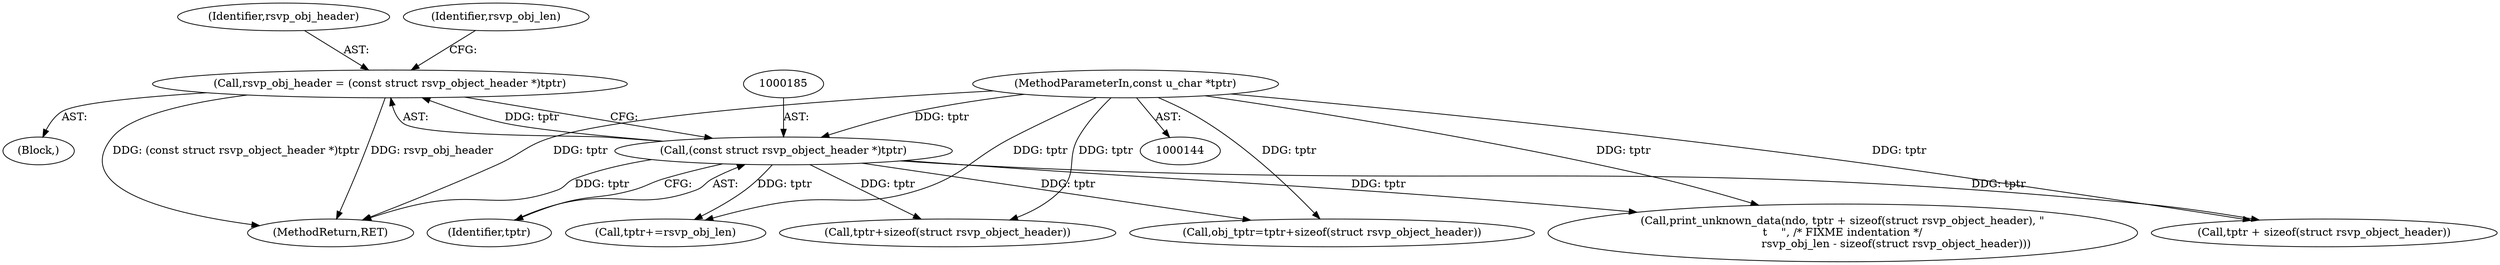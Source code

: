 digraph "0_tcpdump_289c672020280529fd382f3502efab7100d638ec@pointer" {
"1000182" [label="(Call,rsvp_obj_header = (const struct rsvp_object_header *)tptr)"];
"1000184" [label="(Call,(const struct rsvp_object_header *)tptr)"];
"1000148" [label="(MethodParameterIn,const u_char *tptr)"];
"1003368" [label="(Call,tptr + sizeof(struct rsvp_object_header))"];
"1000183" [label="(Identifier,rsvp_obj_header)"];
"1000182" [label="(Call,rsvp_obj_header = (const struct rsvp_object_header *)tptr)"];
"1000176" [label="(Block,)"];
"1000188" [label="(Identifier,rsvp_obj_len)"];
"1003409" [label="(MethodReturn,RET)"];
"1000316" [label="(Call,tptr+sizeof(struct rsvp_object_header))"];
"1000184" [label="(Call,(const struct rsvp_object_header *)tptr)"];
"1000314" [label="(Call,obj_tptr=tptr+sizeof(struct rsvp_object_header))"];
"1000186" [label="(Identifier,tptr)"];
"1003377" [label="(Call,tptr+=rsvp_obj_len)"];
"1000148" [label="(MethodParameterIn,const u_char *tptr)"];
"1003366" [label="(Call,print_unknown_data(ndo, tptr + sizeof(struct rsvp_object_header), \"\n\t    \", /* FIXME indentation */\n                               rsvp_obj_len - sizeof(struct rsvp_object_header)))"];
"1000182" -> "1000176"  [label="AST: "];
"1000182" -> "1000184"  [label="CFG: "];
"1000183" -> "1000182"  [label="AST: "];
"1000184" -> "1000182"  [label="AST: "];
"1000188" -> "1000182"  [label="CFG: "];
"1000182" -> "1003409"  [label="DDG: (const struct rsvp_object_header *)tptr"];
"1000182" -> "1003409"  [label="DDG: rsvp_obj_header"];
"1000184" -> "1000182"  [label="DDG: tptr"];
"1000184" -> "1000186"  [label="CFG: "];
"1000185" -> "1000184"  [label="AST: "];
"1000186" -> "1000184"  [label="AST: "];
"1000184" -> "1003409"  [label="DDG: tptr"];
"1000148" -> "1000184"  [label="DDG: tptr"];
"1000184" -> "1000314"  [label="DDG: tptr"];
"1000184" -> "1000316"  [label="DDG: tptr"];
"1000184" -> "1003366"  [label="DDG: tptr"];
"1000184" -> "1003368"  [label="DDG: tptr"];
"1000184" -> "1003377"  [label="DDG: tptr"];
"1000148" -> "1000144"  [label="AST: "];
"1000148" -> "1003409"  [label="DDG: tptr"];
"1000148" -> "1000314"  [label="DDG: tptr"];
"1000148" -> "1000316"  [label="DDG: tptr"];
"1000148" -> "1003366"  [label="DDG: tptr"];
"1000148" -> "1003368"  [label="DDG: tptr"];
"1000148" -> "1003377"  [label="DDG: tptr"];
}
